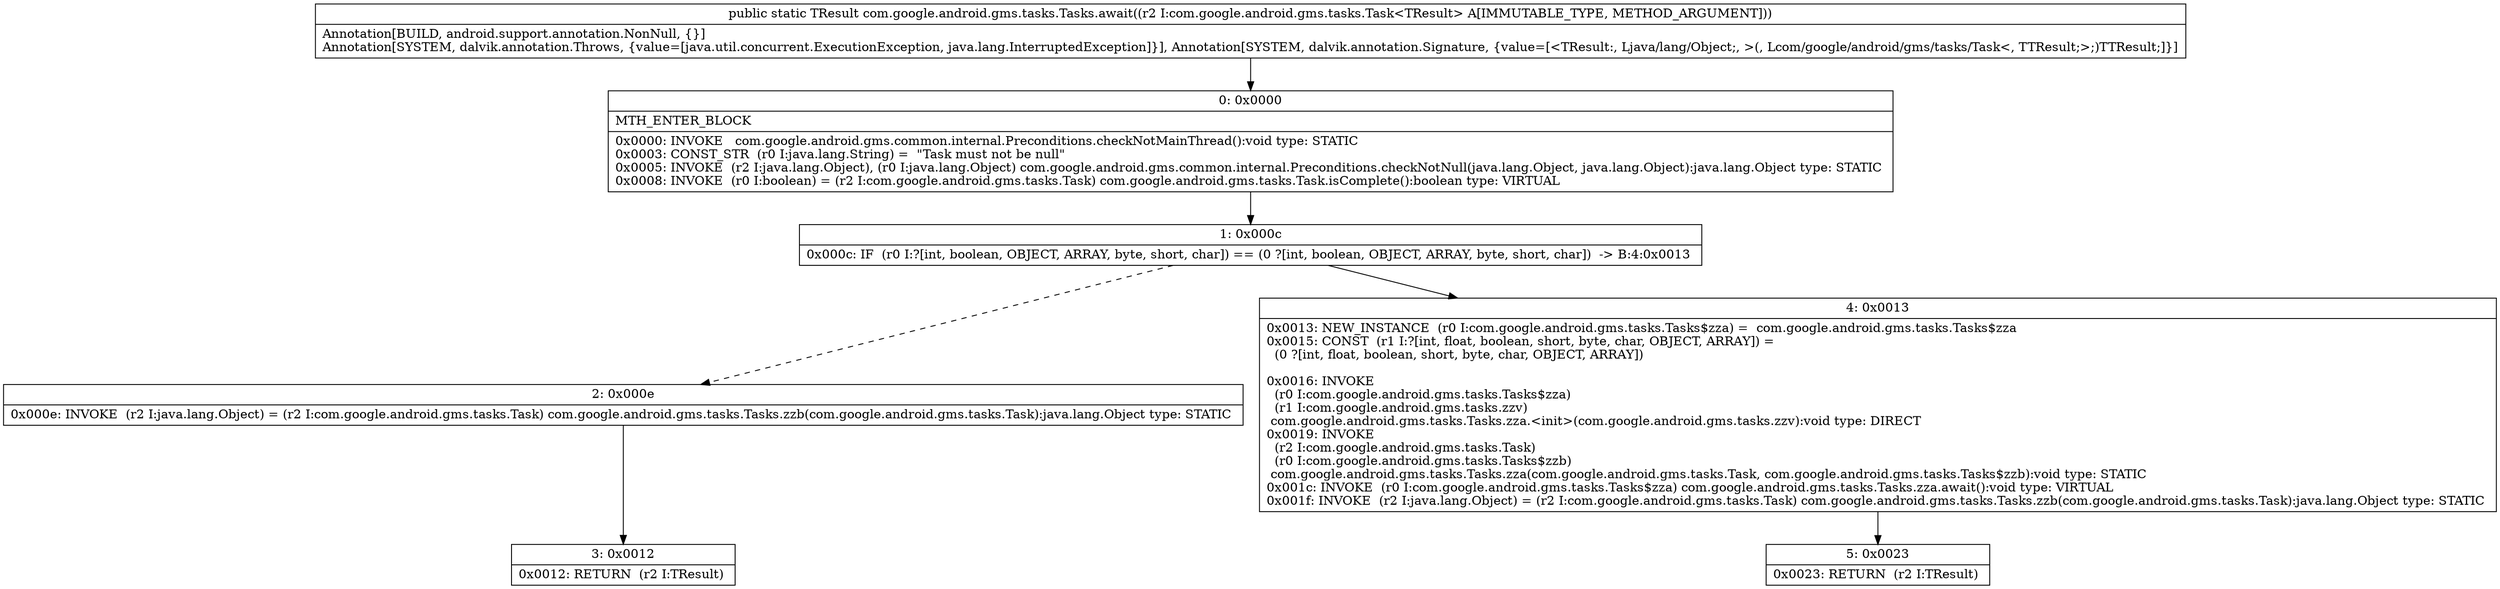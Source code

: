 digraph "CFG forcom.google.android.gms.tasks.Tasks.await(Lcom\/google\/android\/gms\/tasks\/Task;)Ljava\/lang\/Object;" {
Node_0 [shape=record,label="{0\:\ 0x0000|MTH_ENTER_BLOCK\l|0x0000: INVOKE   com.google.android.gms.common.internal.Preconditions.checkNotMainThread():void type: STATIC \l0x0003: CONST_STR  (r0 I:java.lang.String) =  \"Task must not be null\" \l0x0005: INVOKE  (r2 I:java.lang.Object), (r0 I:java.lang.Object) com.google.android.gms.common.internal.Preconditions.checkNotNull(java.lang.Object, java.lang.Object):java.lang.Object type: STATIC \l0x0008: INVOKE  (r0 I:boolean) = (r2 I:com.google.android.gms.tasks.Task) com.google.android.gms.tasks.Task.isComplete():boolean type: VIRTUAL \l}"];
Node_1 [shape=record,label="{1\:\ 0x000c|0x000c: IF  (r0 I:?[int, boolean, OBJECT, ARRAY, byte, short, char]) == (0 ?[int, boolean, OBJECT, ARRAY, byte, short, char])  \-\> B:4:0x0013 \l}"];
Node_2 [shape=record,label="{2\:\ 0x000e|0x000e: INVOKE  (r2 I:java.lang.Object) = (r2 I:com.google.android.gms.tasks.Task) com.google.android.gms.tasks.Tasks.zzb(com.google.android.gms.tasks.Task):java.lang.Object type: STATIC \l}"];
Node_3 [shape=record,label="{3\:\ 0x0012|0x0012: RETURN  (r2 I:TResult) \l}"];
Node_4 [shape=record,label="{4\:\ 0x0013|0x0013: NEW_INSTANCE  (r0 I:com.google.android.gms.tasks.Tasks$zza) =  com.google.android.gms.tasks.Tasks$zza \l0x0015: CONST  (r1 I:?[int, float, boolean, short, byte, char, OBJECT, ARRAY]) = \l  (0 ?[int, float, boolean, short, byte, char, OBJECT, ARRAY])\l \l0x0016: INVOKE  \l  (r0 I:com.google.android.gms.tasks.Tasks$zza)\l  (r1 I:com.google.android.gms.tasks.zzv)\l com.google.android.gms.tasks.Tasks.zza.\<init\>(com.google.android.gms.tasks.zzv):void type: DIRECT \l0x0019: INVOKE  \l  (r2 I:com.google.android.gms.tasks.Task)\l  (r0 I:com.google.android.gms.tasks.Tasks$zzb)\l com.google.android.gms.tasks.Tasks.zza(com.google.android.gms.tasks.Task, com.google.android.gms.tasks.Tasks$zzb):void type: STATIC \l0x001c: INVOKE  (r0 I:com.google.android.gms.tasks.Tasks$zza) com.google.android.gms.tasks.Tasks.zza.await():void type: VIRTUAL \l0x001f: INVOKE  (r2 I:java.lang.Object) = (r2 I:com.google.android.gms.tasks.Task) com.google.android.gms.tasks.Tasks.zzb(com.google.android.gms.tasks.Task):java.lang.Object type: STATIC \l}"];
Node_5 [shape=record,label="{5\:\ 0x0023|0x0023: RETURN  (r2 I:TResult) \l}"];
MethodNode[shape=record,label="{public static TResult com.google.android.gms.tasks.Tasks.await((r2 I:com.google.android.gms.tasks.Task\<TResult\> A[IMMUTABLE_TYPE, METHOD_ARGUMENT]))  | Annotation[BUILD, android.support.annotation.NonNull, \{\}]\lAnnotation[SYSTEM, dalvik.annotation.Throws, \{value=[java.util.concurrent.ExecutionException, java.lang.InterruptedException]\}], Annotation[SYSTEM, dalvik.annotation.Signature, \{value=[\<TResult:, Ljava\/lang\/Object;, \>(, Lcom\/google\/android\/gms\/tasks\/Task\<, TTResult;\>;)TTResult;]\}]\l}"];
MethodNode -> Node_0;
Node_0 -> Node_1;
Node_1 -> Node_2[style=dashed];
Node_1 -> Node_4;
Node_2 -> Node_3;
Node_4 -> Node_5;
}

